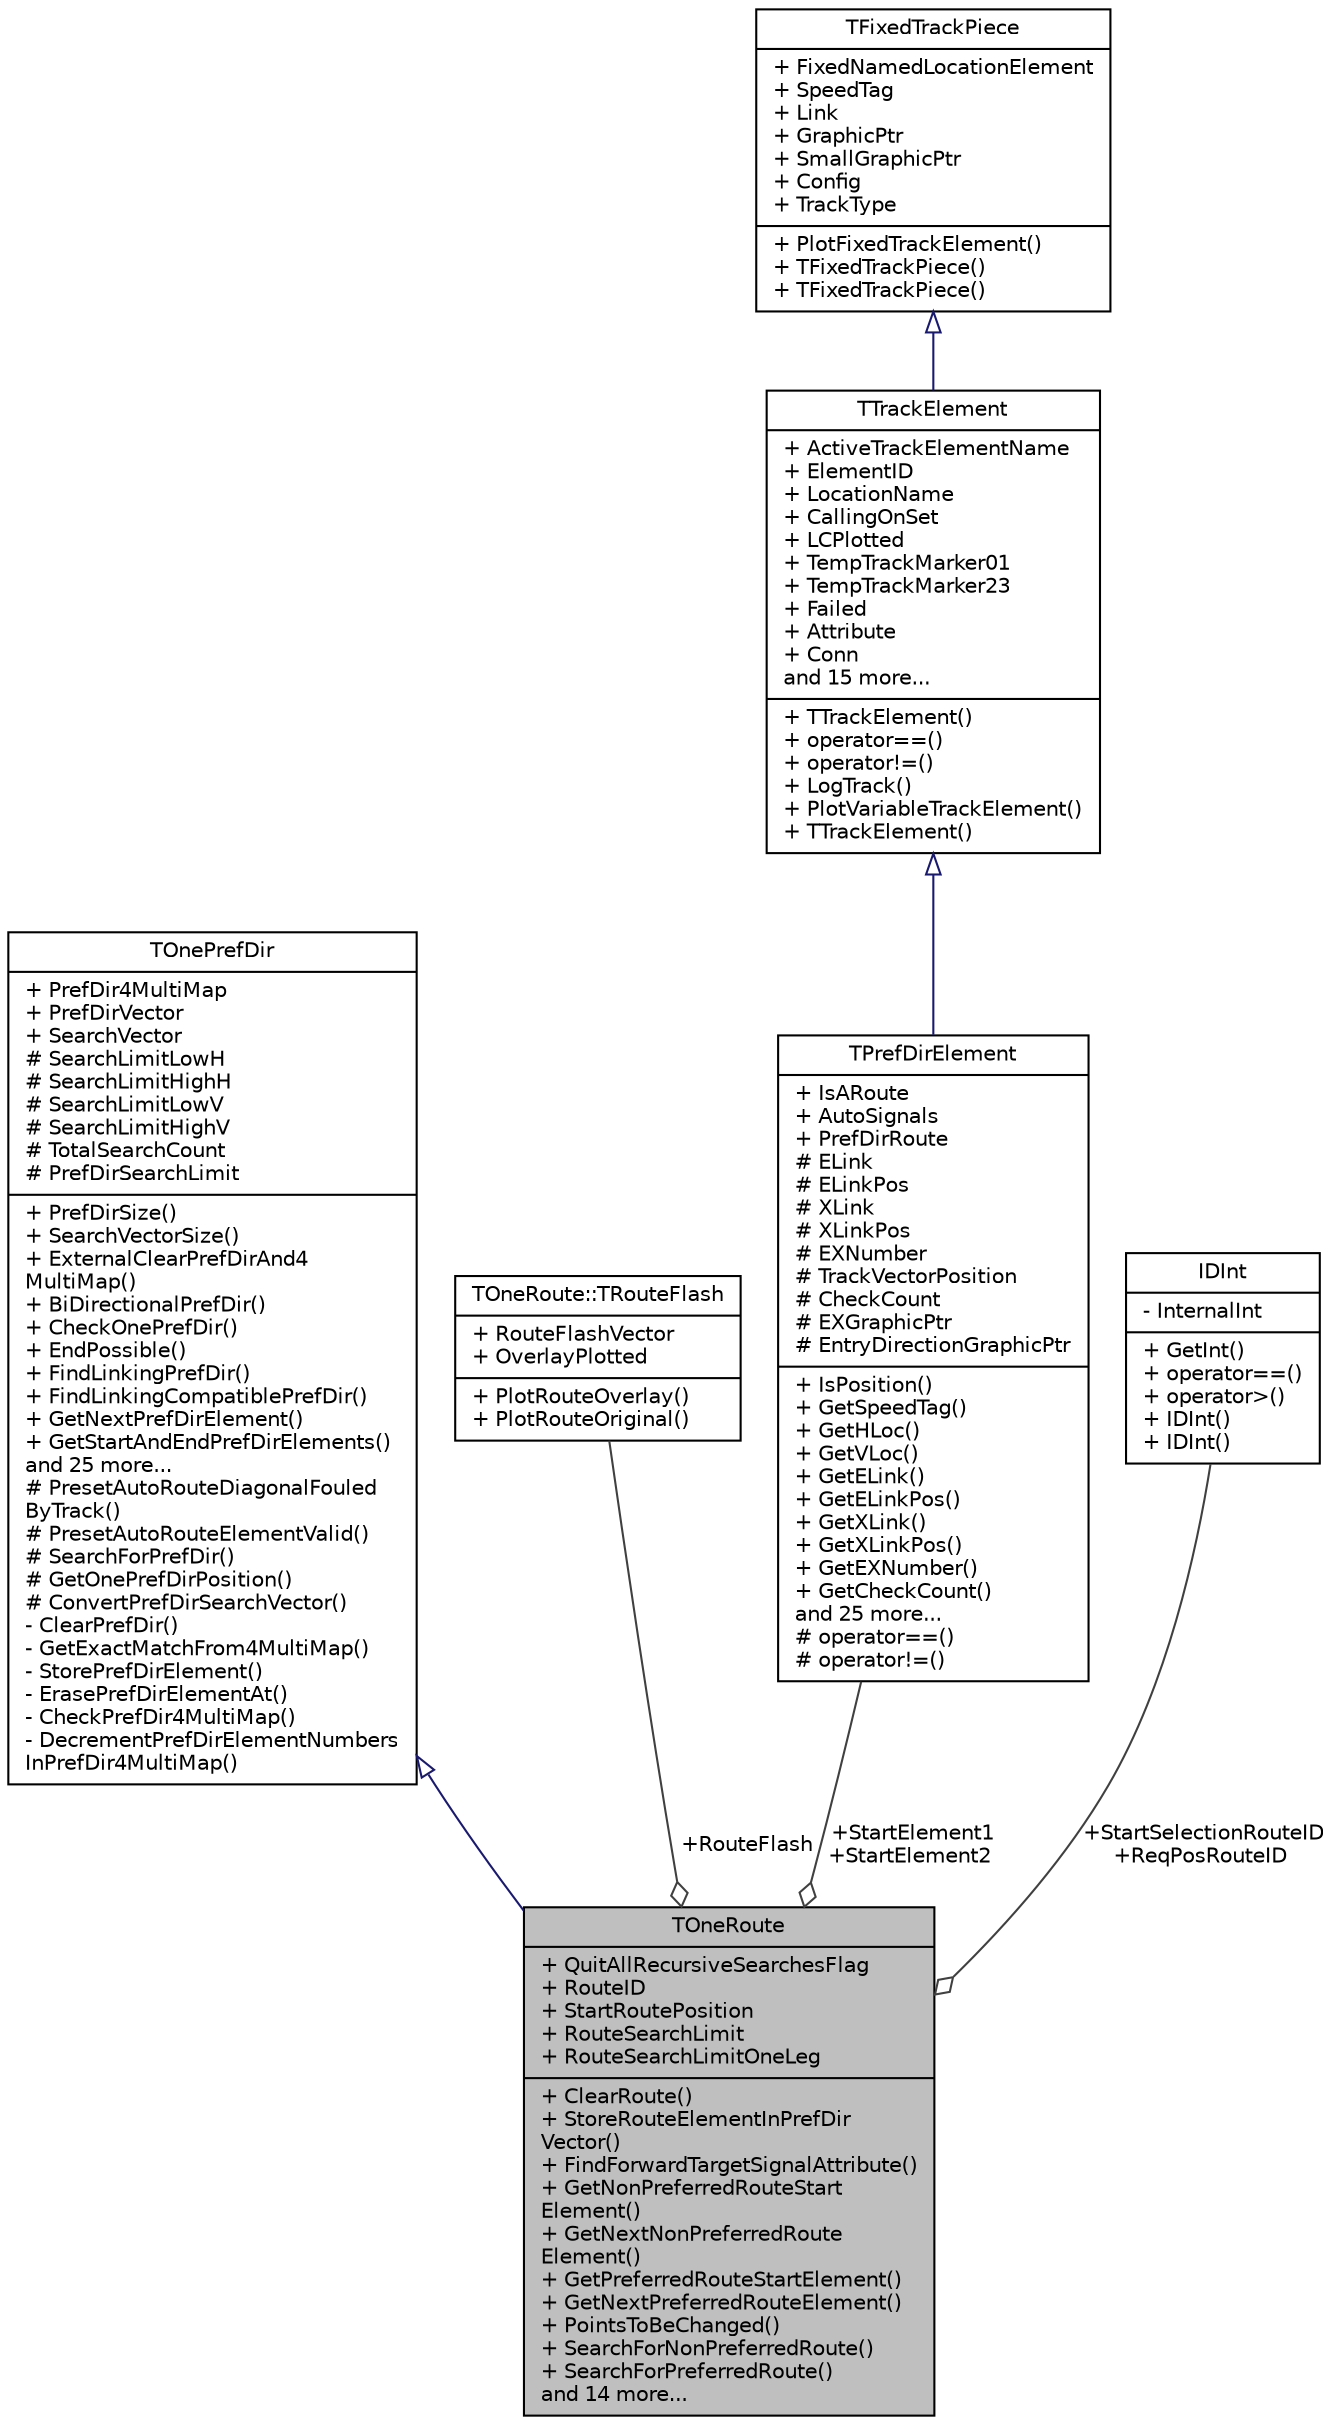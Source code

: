 digraph "TOneRoute"
{
 // INTERACTIVE_SVG=YES
 // LATEX_PDF_SIZE
  edge [fontname="Helvetica",fontsize="10",labelfontname="Helvetica",labelfontsize="10"];
  node [fontname="Helvetica",fontsize="10",shape=record];
  Node1 [label="{TOneRoute\n|+ QuitAllRecursiveSearchesFlag\l+ RouteID\l+ StartRoutePosition\l+ RouteSearchLimit\l+ RouteSearchLimitOneLeg\l|+ ClearRoute()\l+ StoreRouteElementInPrefDir\lVector()\l+ FindForwardTargetSignalAttribute()\l+ GetNonPreferredRouteStart\lElement()\l+ GetNextNonPreferredRoute\lElement()\l+ GetPreferredRouteStartElement()\l+ GetNextPreferredRouteElement()\l+ PointsToBeChanged()\l+ SearchForNonPreferredRoute()\l+ SearchForPreferredRoute()\land 14 more...\l}",height=0.2,width=0.4,color="black", fillcolor="grey75", style="filled", fontcolor="black",tooltip="A descendent of TOnePrefDir used for routes. Used during contruction of a route (ConstructRoute) and ..."];
  Node2 -> Node1 [dir="back",color="midnightblue",fontsize="10",style="solid",arrowtail="onormal",fontname="Helvetica"];
  Node2 [label="{TOnePrefDir\n|+ PrefDir4MultiMap\l+ PrefDirVector\l+ SearchVector\l# SearchLimitLowH\l# SearchLimitHighH\l# SearchLimitLowV\l# SearchLimitHighV\l# TotalSearchCount\l# PrefDirSearchLimit\l|+ PrefDirSize()\l+ SearchVectorSize()\l+ ExternalClearPrefDirAnd4\lMultiMap()\l+ BiDirectionalPrefDir()\l+ CheckOnePrefDir()\l+ EndPossible()\l+ FindLinkingPrefDir()\l+ FindLinkingCompatiblePrefDir()\l+ GetNextPrefDirElement()\l+ GetStartAndEndPrefDirElements()\land 25 more...\l# PresetAutoRouteDiagonalFouled\lByTrack()\l# PresetAutoRouteElementValid()\l# SearchForPrefDir()\l# GetOnePrefDirPosition()\l# ConvertPrefDirSearchVector()\l- ClearPrefDir()\l- GetExactMatchFrom4MultiMap()\l- StorePrefDirElement()\l- ErasePrefDirElementAt()\l- CheckPrefDir4MultiMap()\l- DecrementPrefDirElementNumbers\lInPrefDir4MultiMap()\l}",height=0.2,width=0.4,color="black", fillcolor="white", style="filled",URL="$class_t_one_pref_dir.html",tooltip="The basic preferred direction class, consisting of any number of elements with preferred directions s..."];
  Node3 -> Node1 [color="grey25",fontsize="10",style="solid",label=" +RouteFlash" ,arrowhead="odiamond",fontname="Helvetica"];
  Node3 [label="{TOneRoute::TRouteFlash\n|+ RouteFlashVector\l+ OverlayPlotted\l|+ PlotRouteOverlay()\l+ PlotRouteOriginal()\l}",height=0.2,width=0.4,color="black", fillcolor="white", style="filled",URL="$class_t_one_route_1_1_t_route_flash.html",tooltip="The flashing route."];
  Node4 -> Node1 [color="grey25",fontsize="10",style="solid",label=" +StartElement1\n+StartElement2" ,arrowhead="odiamond",fontname="Helvetica"];
  Node4 [label="{TPrefDirElement\n|+ IsARoute\l+ AutoSignals\l+ PrefDirRoute\l# ELink\l# ELinkPos\l# XLink\l# XLinkPos\l# EXNumber\l# TrackVectorPosition\l# CheckCount\l# EXGraphicPtr\l# EntryDirectionGraphicPtr\l|+ IsPosition()\l+ GetSpeedTag()\l+ GetHLoc()\l+ GetVLoc()\l+ GetELink()\l+ GetELinkPos()\l+ GetXLink()\l+ GetXLinkPos()\l+ GetEXNumber()\l+ GetCheckCount()\land 25 more...\l# operator==()\l# operator!=()\l}",height=0.2,width=0.4,color="black", fillcolor="white", style="filled",URL="$class_t_pref_dir_element.html",tooltip="Basic preferred direction or route element - track element with additional members."];
  Node5 -> Node4 [dir="back",color="midnightblue",fontsize="10",style="solid",arrowtail="onormal",fontname="Helvetica"];
  Node5 [label="{TTrackElement\n|+ ActiveTrackElementName\l+ ElementID\l+ LocationName\l+ CallingOnSet\l+ LCPlotted\l+ TempTrackMarker01\l+ TempTrackMarker23\l+ Failed\l+ Attribute\l+ Conn\land 15 more...\l|+ TTrackElement()\l+ operator==()\l+ operator!=()\l+ LogTrack()\l+ PlotVariableTrackElement()\l+ TTrackElement()\l}",height=0.2,width=0.4,color="black", fillcolor="white", style="filled",URL="$class_t_track_element.html",tooltip="Basic track elements as implemented in the overall railway layout."];
  Node6 -> Node5 [dir="back",color="midnightblue",fontsize="10",style="solid",arrowtail="onormal",fontname="Helvetica"];
  Node6 [label="{TFixedTrackPiece\n|+ FixedNamedLocationElement\l+ SpeedTag\l+ Link\l+ GraphicPtr\l+ SmallGraphicPtr\l+ Config\l+ TrackType\l|+ PlotFixedTrackElement()\l+ TFixedTrackPiece()\l+ TFixedTrackPiece()\l}",height=0.2,width=0.4,color="black", fillcolor="white", style="filled",URL="$class_t_fixed_track_piece.html",tooltip=" "];
  Node7 -> Node1 [color="grey25",fontsize="10",style="solid",label=" +StartSelectionRouteID\n+ReqPosRouteID" ,arrowhead="odiamond",fontname="Helvetica"];
  Node7 [label="{IDInt\n|- InternalInt\l|+ GetInt()\l+ operator==()\l+ operator\>()\l+ IDInt()\l+ IDInt()\l}",height=0.2,width=0.4,color="black", fillcolor="white", style="filled",URL="$class_i_d_int.html",tooltip=" "];
}
